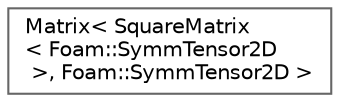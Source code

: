 digraph "Graphical Class Hierarchy"
{
 // LATEX_PDF_SIZE
  bgcolor="transparent";
  edge [fontname=Helvetica,fontsize=10,labelfontname=Helvetica,labelfontsize=10];
  node [fontname=Helvetica,fontsize=10,shape=box,height=0.2,width=0.4];
  rankdir="LR";
  Node0 [id="Node000000",label="Matrix\< SquareMatrix\l\< Foam::SymmTensor2D\l \>, Foam::SymmTensor2D \>",height=0.2,width=0.4,color="grey40", fillcolor="white", style="filled",URL="$classFoam_1_1Matrix.html",tooltip=" "];
}
